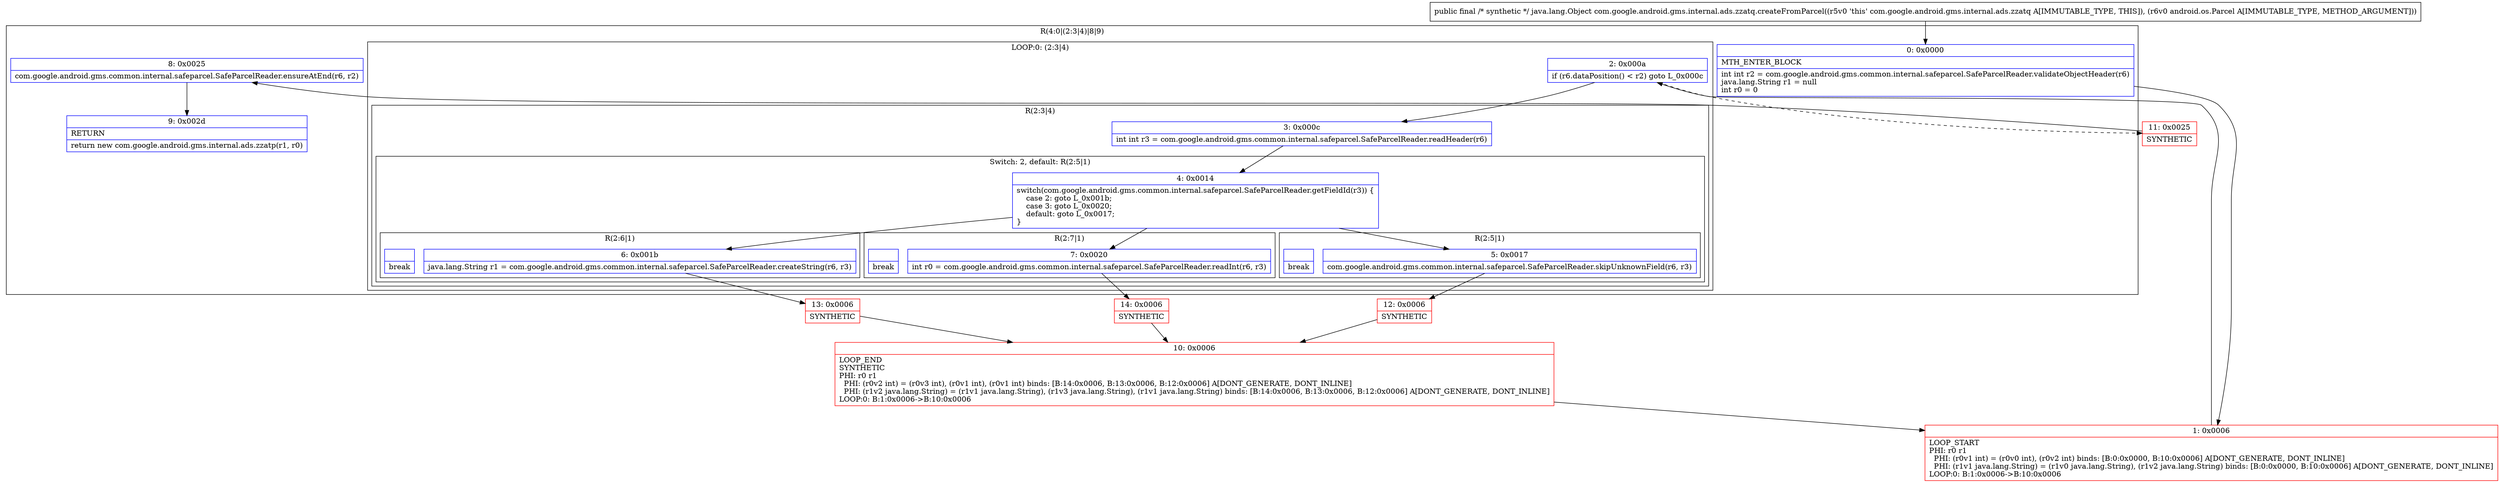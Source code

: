 digraph "CFG forcom.google.android.gms.internal.ads.zzatq.createFromParcel(Landroid\/os\/Parcel;)Ljava\/lang\/Object;" {
subgraph cluster_Region_1212269592 {
label = "R(4:0|(2:3|4)|8|9)";
node [shape=record,color=blue];
Node_0 [shape=record,label="{0\:\ 0x0000|MTH_ENTER_BLOCK\l|int int r2 = com.google.android.gms.common.internal.safeparcel.SafeParcelReader.validateObjectHeader(r6)\ljava.lang.String r1 = null\lint r0 = 0\l}"];
subgraph cluster_LoopRegion_154325555 {
label = "LOOP:0: (2:3|4)";
node [shape=record,color=blue];
Node_2 [shape=record,label="{2\:\ 0x000a|if (r6.dataPosition() \< r2) goto L_0x000c\l}"];
subgraph cluster_Region_388791630 {
label = "R(2:3|4)";
node [shape=record,color=blue];
Node_3 [shape=record,label="{3\:\ 0x000c|int int r3 = com.google.android.gms.common.internal.safeparcel.SafeParcelReader.readHeader(r6)\l}"];
subgraph cluster_SwitchRegion_143689426 {
label = "Switch: 2, default: R(2:5|1)";
node [shape=record,color=blue];
Node_4 [shape=record,label="{4\:\ 0x0014|switch(com.google.android.gms.common.internal.safeparcel.SafeParcelReader.getFieldId(r3)) \{\l    case 2: goto L_0x001b;\l    case 3: goto L_0x0020;\l    default: goto L_0x0017;\l\}\l}"];
subgraph cluster_Region_1524487469 {
label = "R(2:6|1)";
node [shape=record,color=blue];
Node_6 [shape=record,label="{6\:\ 0x001b|java.lang.String r1 = com.google.android.gms.common.internal.safeparcel.SafeParcelReader.createString(r6, r3)\l}"];
Node_InsnContainer_1297727026 [shape=record,label="{|break\l}"];
}
subgraph cluster_Region_1359676019 {
label = "R(2:7|1)";
node [shape=record,color=blue];
Node_7 [shape=record,label="{7\:\ 0x0020|int r0 = com.google.android.gms.common.internal.safeparcel.SafeParcelReader.readInt(r6, r3)\l}"];
Node_InsnContainer_1933953815 [shape=record,label="{|break\l}"];
}
subgraph cluster_Region_1011899984 {
label = "R(2:5|1)";
node [shape=record,color=blue];
Node_5 [shape=record,label="{5\:\ 0x0017|com.google.android.gms.common.internal.safeparcel.SafeParcelReader.skipUnknownField(r6, r3)\l}"];
Node_InsnContainer_1223069199 [shape=record,label="{|break\l}"];
}
}
}
}
Node_8 [shape=record,label="{8\:\ 0x0025|com.google.android.gms.common.internal.safeparcel.SafeParcelReader.ensureAtEnd(r6, r2)\l}"];
Node_9 [shape=record,label="{9\:\ 0x002d|RETURN\l|return new com.google.android.gms.internal.ads.zzatp(r1, r0)\l}"];
}
Node_1 [shape=record,color=red,label="{1\:\ 0x0006|LOOP_START\lPHI: r0 r1 \l  PHI: (r0v1 int) = (r0v0 int), (r0v2 int) binds: [B:0:0x0000, B:10:0x0006] A[DONT_GENERATE, DONT_INLINE]\l  PHI: (r1v1 java.lang.String) = (r1v0 java.lang.String), (r1v2 java.lang.String) binds: [B:0:0x0000, B:10:0x0006] A[DONT_GENERATE, DONT_INLINE]\lLOOP:0: B:1:0x0006\-\>B:10:0x0006\l}"];
Node_10 [shape=record,color=red,label="{10\:\ 0x0006|LOOP_END\lSYNTHETIC\lPHI: r0 r1 \l  PHI: (r0v2 int) = (r0v3 int), (r0v1 int), (r0v1 int) binds: [B:14:0x0006, B:13:0x0006, B:12:0x0006] A[DONT_GENERATE, DONT_INLINE]\l  PHI: (r1v2 java.lang.String) = (r1v1 java.lang.String), (r1v3 java.lang.String), (r1v1 java.lang.String) binds: [B:14:0x0006, B:13:0x0006, B:12:0x0006] A[DONT_GENERATE, DONT_INLINE]\lLOOP:0: B:1:0x0006\-\>B:10:0x0006\l}"];
Node_11 [shape=record,color=red,label="{11\:\ 0x0025|SYNTHETIC\l}"];
Node_12 [shape=record,color=red,label="{12\:\ 0x0006|SYNTHETIC\l}"];
Node_13 [shape=record,color=red,label="{13\:\ 0x0006|SYNTHETIC\l}"];
Node_14 [shape=record,color=red,label="{14\:\ 0x0006|SYNTHETIC\l}"];
MethodNode[shape=record,label="{public final \/* synthetic *\/ java.lang.Object com.google.android.gms.internal.ads.zzatq.createFromParcel((r5v0 'this' com.google.android.gms.internal.ads.zzatq A[IMMUTABLE_TYPE, THIS]), (r6v0 android.os.Parcel A[IMMUTABLE_TYPE, METHOD_ARGUMENT])) }"];
MethodNode -> Node_0;
Node_0 -> Node_1;
Node_2 -> Node_3;
Node_2 -> Node_11[style=dashed];
Node_3 -> Node_4;
Node_4 -> Node_5;
Node_4 -> Node_6;
Node_4 -> Node_7;
Node_6 -> Node_13;
Node_7 -> Node_14;
Node_5 -> Node_12;
Node_8 -> Node_9;
Node_1 -> Node_2;
Node_10 -> Node_1;
Node_11 -> Node_8;
Node_12 -> Node_10;
Node_13 -> Node_10;
Node_14 -> Node_10;
}

